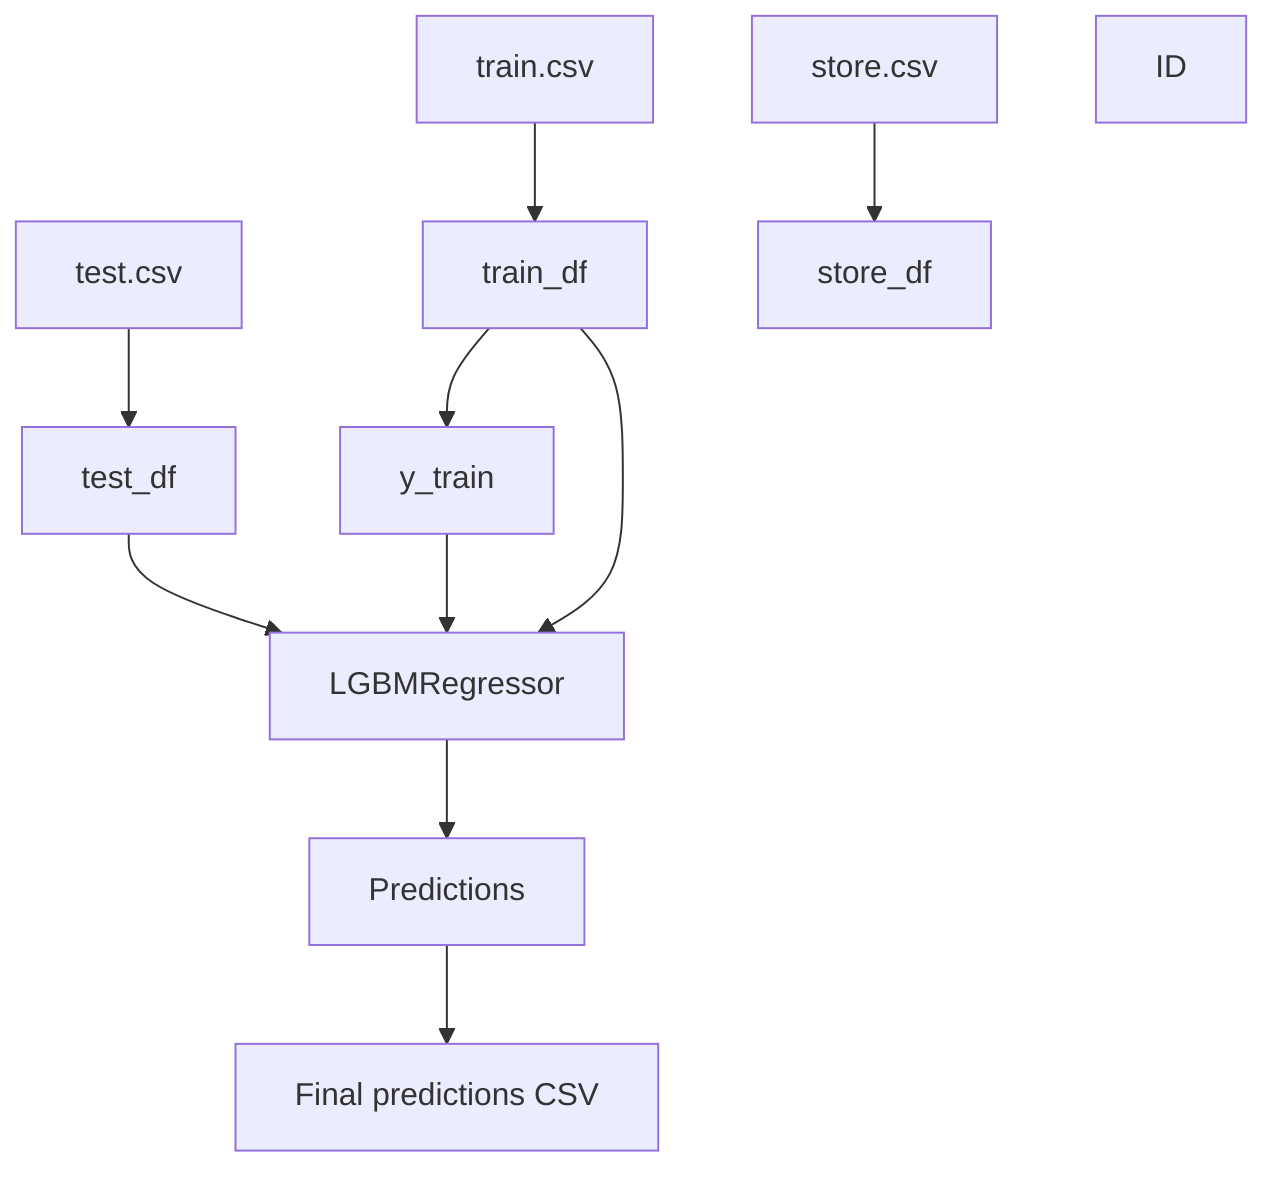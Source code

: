 flowchart TD
    %% Data Sources
    A1["train.csv"]
    A2["test.csv"]
    A3["store.csv"]

    %% Data Variables
    B1[train_df]
    B2[test_df]
    B3[store_df]
    B4[y_train]
    B5[ID]
    B6[Predictions]

    %% Models
    C1[LGBMRegressor]

    %% Data Flow
    A1 --> B1
    A2 --> B2
    A3 --> B3

    B1 --> B4
    B1 --> C1
    B2 --> C1
    B4 --> C1

    C1 --> B6

    B6 --> D1["Final predictions CSV"]